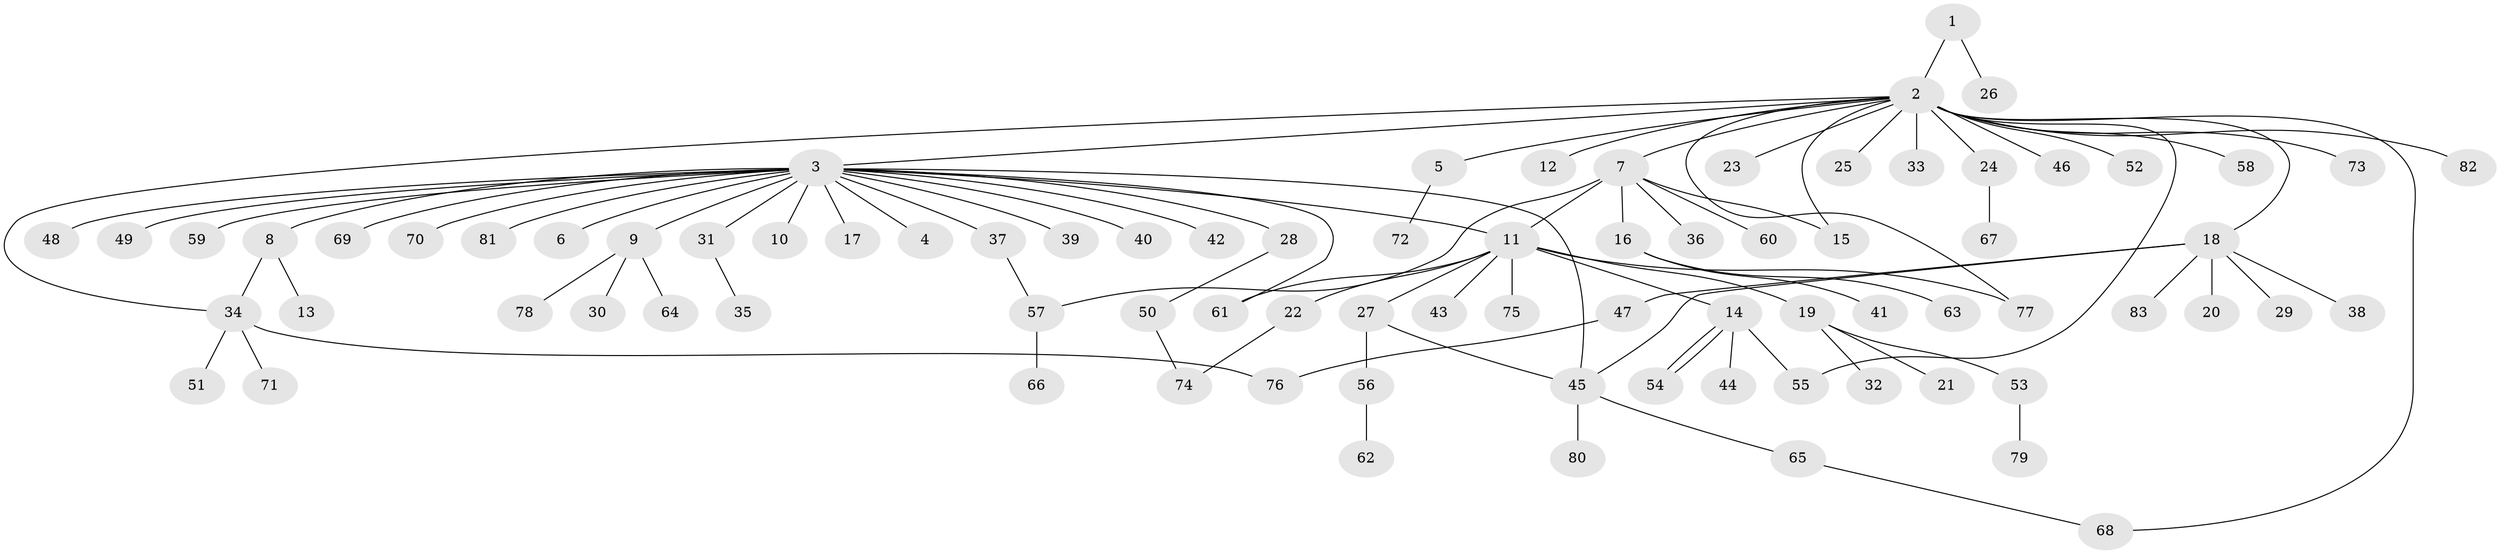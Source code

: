// Generated by graph-tools (version 1.1) at 2025/14/03/09/25 04:14:20]
// undirected, 83 vertices, 95 edges
graph export_dot {
graph [start="1"]
  node [color=gray90,style=filled];
  1;
  2;
  3;
  4;
  5;
  6;
  7;
  8;
  9;
  10;
  11;
  12;
  13;
  14;
  15;
  16;
  17;
  18;
  19;
  20;
  21;
  22;
  23;
  24;
  25;
  26;
  27;
  28;
  29;
  30;
  31;
  32;
  33;
  34;
  35;
  36;
  37;
  38;
  39;
  40;
  41;
  42;
  43;
  44;
  45;
  46;
  47;
  48;
  49;
  50;
  51;
  52;
  53;
  54;
  55;
  56;
  57;
  58;
  59;
  60;
  61;
  62;
  63;
  64;
  65;
  66;
  67;
  68;
  69;
  70;
  71;
  72;
  73;
  74;
  75;
  76;
  77;
  78;
  79;
  80;
  81;
  82;
  83;
  1 -- 2;
  1 -- 26;
  2 -- 3;
  2 -- 5;
  2 -- 7;
  2 -- 12;
  2 -- 15;
  2 -- 18;
  2 -- 23;
  2 -- 24;
  2 -- 25;
  2 -- 33;
  2 -- 34;
  2 -- 46;
  2 -- 52;
  2 -- 55;
  2 -- 58;
  2 -- 68;
  2 -- 73;
  2 -- 77;
  2 -- 82;
  3 -- 4;
  3 -- 6;
  3 -- 8;
  3 -- 9;
  3 -- 10;
  3 -- 11;
  3 -- 17;
  3 -- 28;
  3 -- 31;
  3 -- 37;
  3 -- 39;
  3 -- 40;
  3 -- 42;
  3 -- 45;
  3 -- 48;
  3 -- 49;
  3 -- 59;
  3 -- 61;
  3 -- 69;
  3 -- 70;
  3 -- 81;
  5 -- 72;
  7 -- 11;
  7 -- 15;
  7 -- 16;
  7 -- 36;
  7 -- 57;
  7 -- 60;
  8 -- 13;
  8 -- 34;
  9 -- 30;
  9 -- 64;
  9 -- 78;
  11 -- 14;
  11 -- 19;
  11 -- 22;
  11 -- 27;
  11 -- 43;
  11 -- 61;
  11 -- 75;
  11 -- 77;
  14 -- 44;
  14 -- 54;
  14 -- 54;
  14 -- 55;
  16 -- 41;
  16 -- 63;
  18 -- 20;
  18 -- 29;
  18 -- 38;
  18 -- 45;
  18 -- 47;
  18 -- 83;
  19 -- 21;
  19 -- 32;
  19 -- 53;
  22 -- 74;
  24 -- 67;
  27 -- 45;
  27 -- 56;
  28 -- 50;
  31 -- 35;
  34 -- 51;
  34 -- 71;
  34 -- 76;
  37 -- 57;
  45 -- 65;
  45 -- 80;
  47 -- 76;
  50 -- 74;
  53 -- 79;
  56 -- 62;
  57 -- 66;
  65 -- 68;
}
